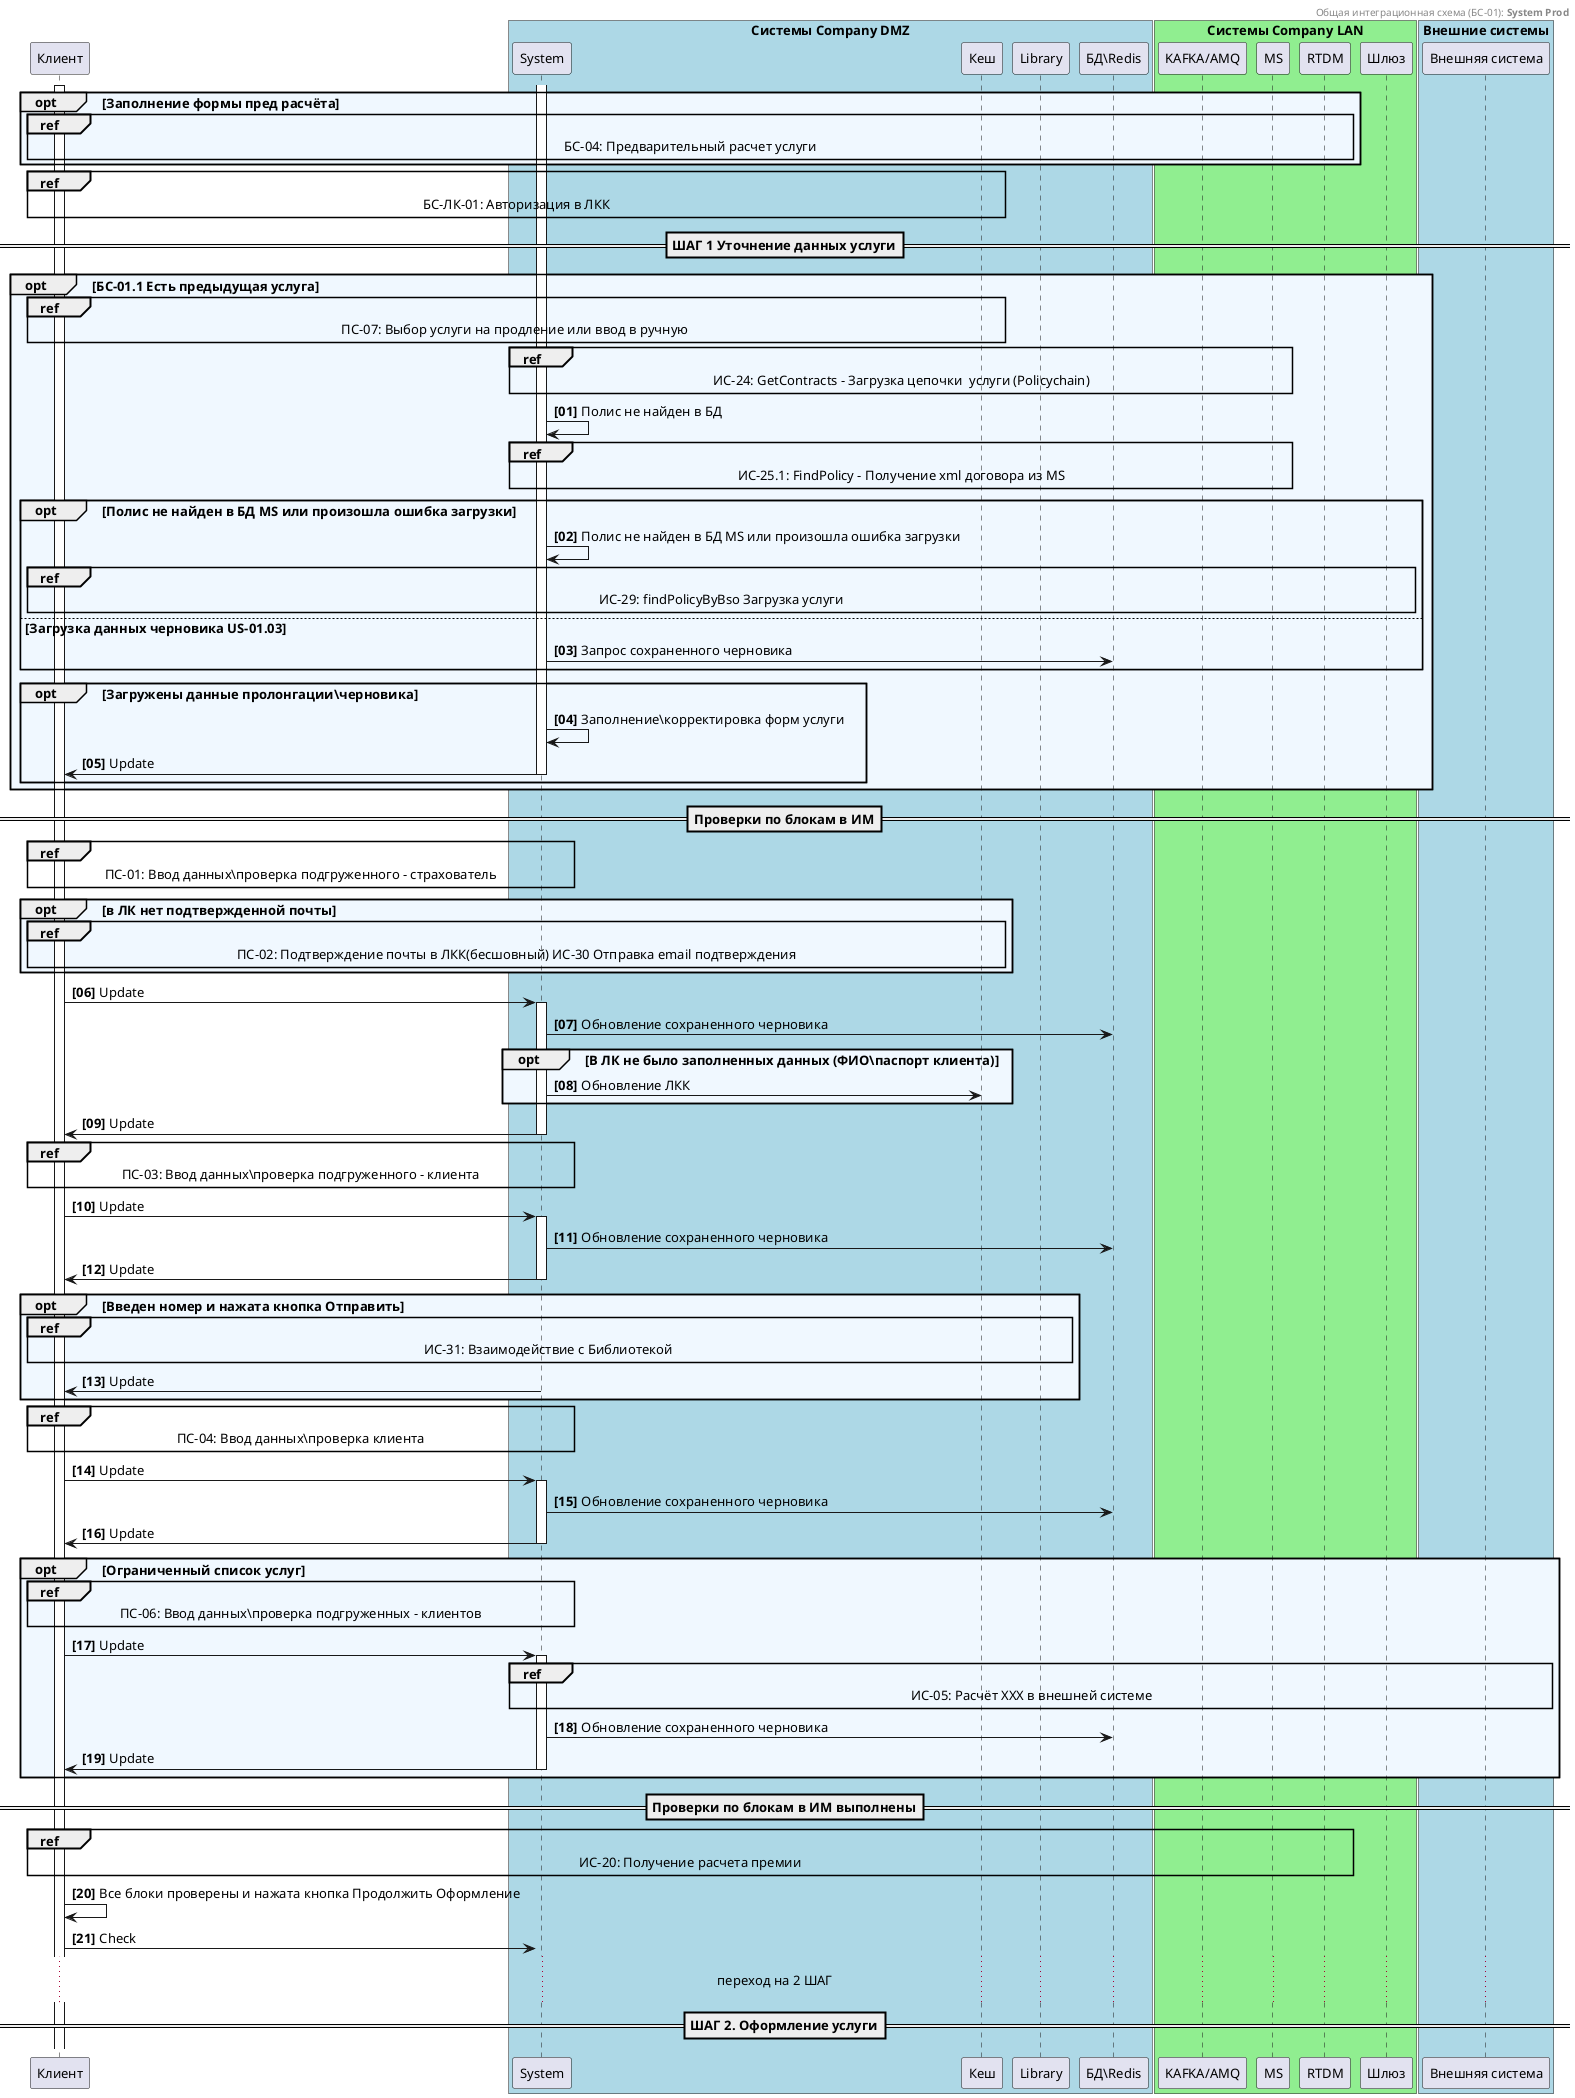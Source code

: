 @startuml
header Общая интеграционная схема (БС-01): <b>System Prod
'Указать № интеграционного сценария и название системы
'http://www.plantuml.com/

skinparam Default {
FontName Calibri
FontSize 13
MonospacedFontName Consolas
}
skinparam TitleFontSize 20
skinparam TitleFontStyle plain

participant "Клиент" as Client

participant "System" as Consumer
participant "БД\Redis" as Redis
participant "Кеш" as KK
participant "Шлюз" as GW_Service

participant "KAFKA/AMQ" as AMQ
participant "Внешняя система" as Ext_System


box "Системы Company DMZ" #LightBlue
participant Consumer
participant KK
participant Library
participant Redis
end box

box "Системы Company LAN" #LightGreen

participant AMQ
participant MS
participant RTDM
participant GW_Service
end box

box "Внешние системы" #LightBlue
participant Ext_System
end box

'\\\\\\\ Начало Описать пред условия. Система инициатор или сценарий\\\\\\\ 
activate Client
opt #AliceBlue Заполнение формы пред расчёта
ref over Client, Consumer, RTDM
 БС-04: Предварительный расчет услуги
end ref
end
ref over Client, Consumer, KK 
 БС-ЛК-01: Авторизация в ЛКК
end ref


activate Consumer
autonumber "<b>[00]"
== ШАГ 1 Уточнение данных услуги==

opt #AliceBlue БС-01.1 Есть предыдущая услуга
 ref over Client, Consumer, KK  
 ПС-07: Выбор услуги на продление или ввод в ручную 
 end ref
 
 ref over Consumer, KK, MS  
 ИС-24: GetContracts - Загрузка цепочки  услуги (Policychain)
 end ref
 
Consumer->Consumer: Полис не найден в БД

ref over Consumer, KK, MS 
 ИС-25.1: FindPolicy - Получение xml договора из MS
end ref

opt #AliceBlue Полис не найден в БД MS или произошла ошибка загрузки
 Consumer->Consumer: Полис не найден в БД MS или произошла ошибка загрузки
 ref over Client, Consumer, AMQ, GW_Service
  ИС-29: findPolicyByBso Загрузка услуги
 end ref

else Загрузка данных черновика US-01.03 
Consumer->Redis: Запрос сохраненного черновика
end
opt #AliceBlue Загружены данные пролонгации\черновика
Consumer->Consumer: Заполнение\корректировка форм услуги
Consumer->Client--: Update
end

end


== Проверки по блокам в ИМ==
ref over Client, Consumer 
 ПС-01: Ввод данных\проверка подгруженного - страхователь
end ref
opt #AliceBlue в ЛК нет подтвержденной почты
ref over Client, Consumer, KK  
 ПС-02: Подтверждение почты в ЛКК(бесшовный) ИС-30 Отправка email подтверждения
end ref
end
Client->Consumer++: Update
Consumer->Redis: Обновление сохраненного черновика
opt #AliceBlue В ЛК не было заполненных данных (ФИО\паспорт клиента)
Consumer->KK: Обновление ЛКК
end
Consumer->Client--: Update

'ref over Client, Consumer 
' ИС-09: Проверка клиента
'end ref
ref over Client, Consumer 
 ПС-03: Ввод данных\проверка подгруженного - клиента
end ref
Client->Consumer++: Update
'ref over Client, Consumer  
 'ИС-07: Проверка клиента
'end ref
Consumer->Redis: Обновление сохраненного черновика
Consumer->Client--: Update
opt #AliceBlue Введен номер и нажата кнопка Отправить
ref over Client, Consumer, Library
 ИС-31: Взаимодействие с Библиотекой 
end ref
Consumer->Client--: Update
end
ref over Client, Consumer 
 ПС-04: Ввод данных\проверка клиента
end ref
Client->Consumer++: Update
'ref over Client, Consumer
 'ИС-06:  Проверка ТС
'end ref
Consumer->Redis: Обновление сохраненного черновика
Consumer->Client--: Update
opt #AliceBlue Ограниченный список услуг
ref over Client, Consumer
 ПС-06: Ввод данных\проверка подгруженных - клиентов
end ref
Client->Consumer++: Update
ref over Consumer, AMQ, Ext_System 
ИС-05: Расчёт ХХХ в внешней системе
end ref
Consumer->Redis: Обновление сохраненного черновика
Consumer->Client--: Update
end
== Проверки по блокам в ИМ выполнены==
ref over Client, Consumer,  AMQ, RTDM  
 ИС-20: Получение расчета премии
end ref
Client->Client: Все блоки проверены и нажата кнопка Продолжить Оформление
Client->Consumer++: Check
... переход на 2 ШАГ...

== ШАГ 2. Оформление услуги==
@enduml